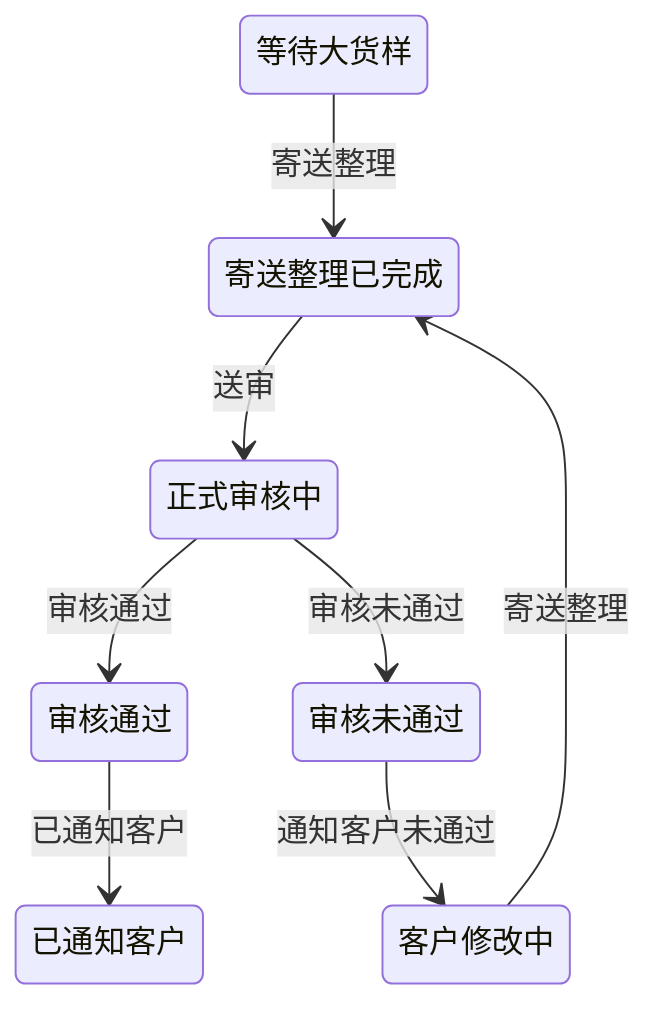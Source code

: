 stateDiagram-v2
等待大货样 --> 寄送整理已完成 : 寄送整理
寄送整理已完成 --> 正式审核中 : 送审
正式审核中 --> 审核通过 : 审核通过
正式审核中 --> 审核未通过 : 审核未通过
审核通过 --> 已通知客户 : 已通知客户
审核未通过 --> 客户修改中 : 通知客户未通过
客户修改中 --> 寄送整理已完成 : 寄送整理